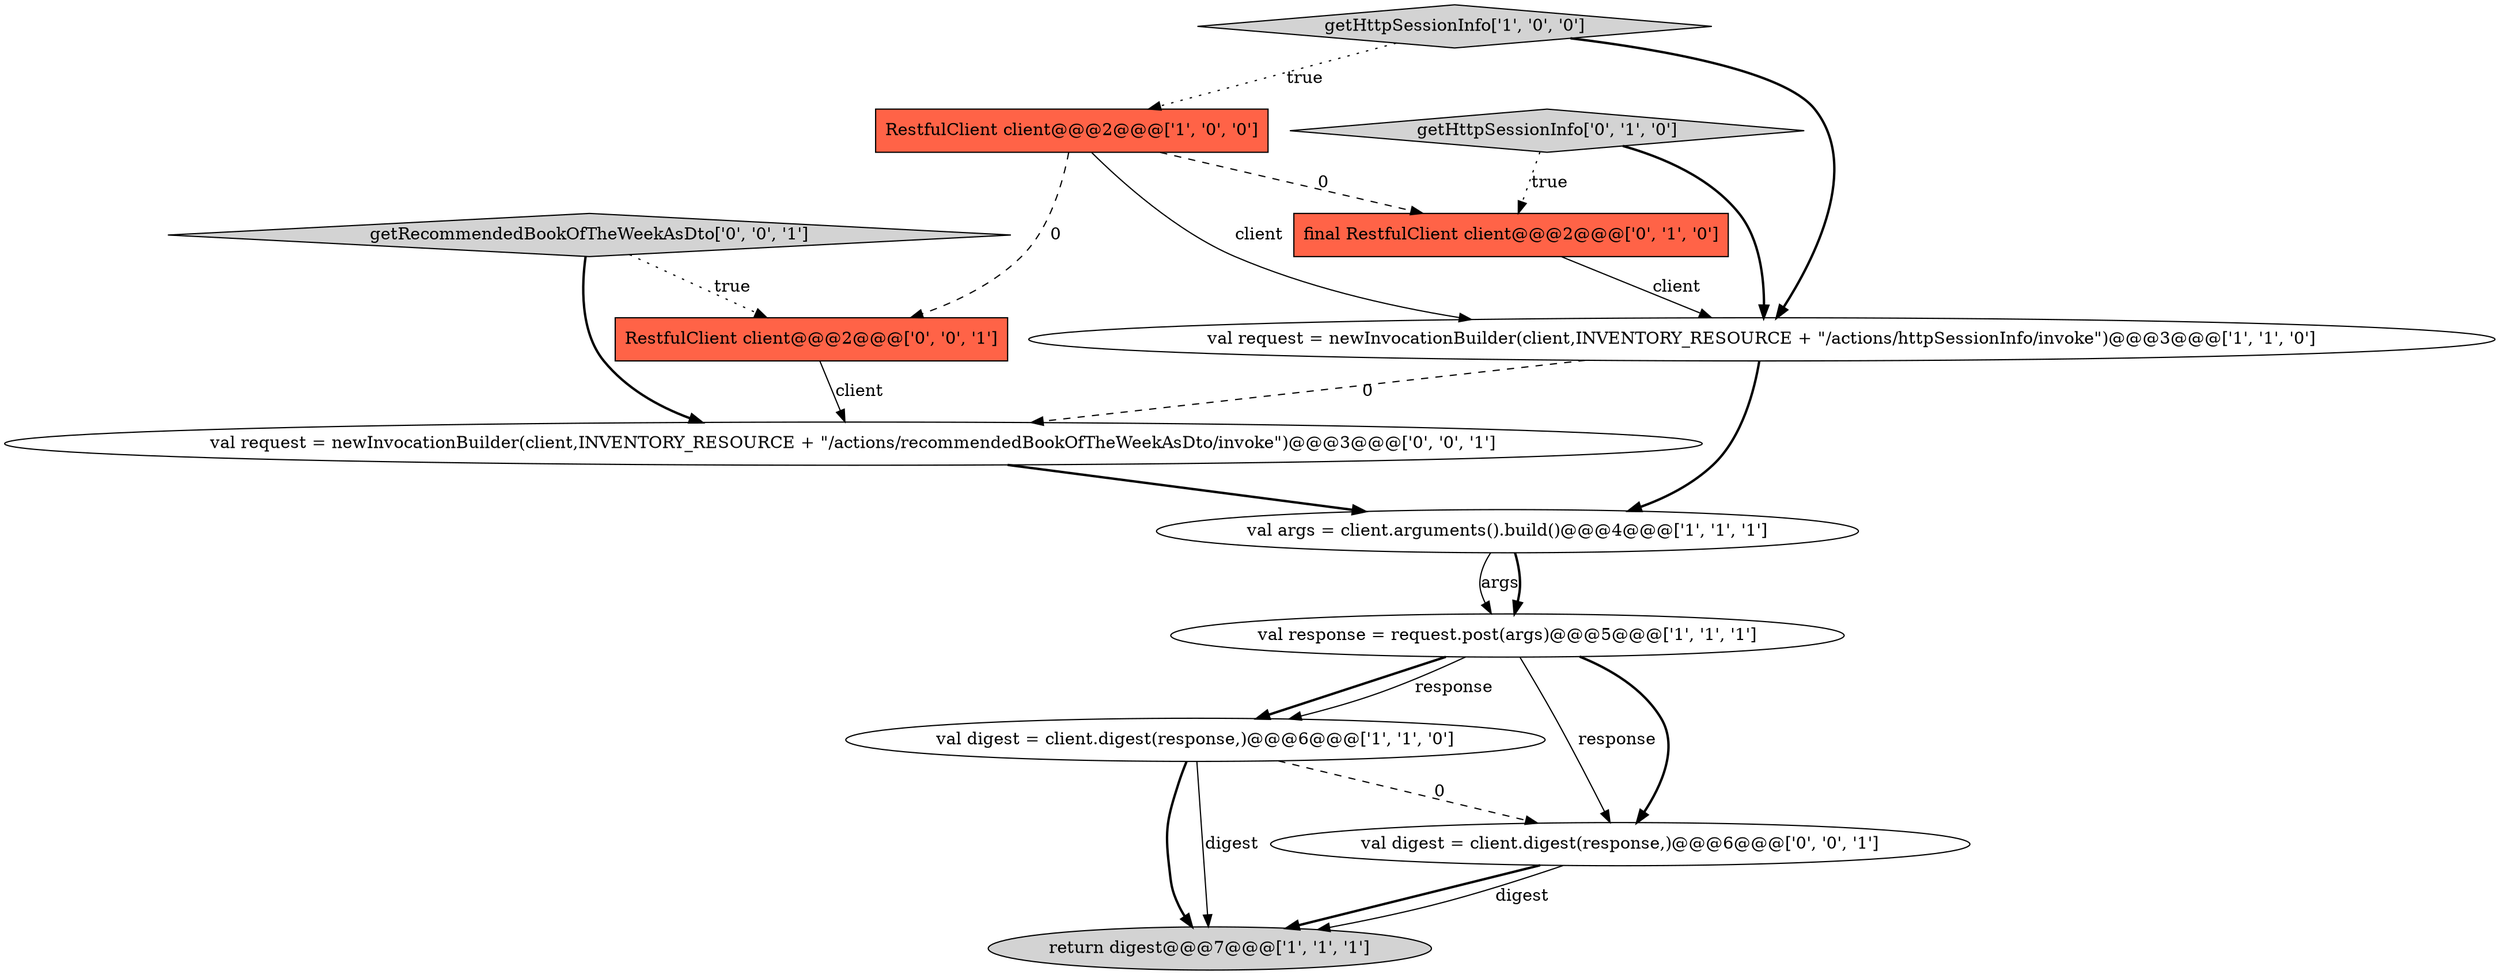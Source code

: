 digraph {
9 [style = filled, label = "val request = newInvocationBuilder(client,INVENTORY_RESOURCE + \"/actions/recommendedBookOfTheWeekAsDto/invoke\")@@@3@@@['0', '0', '1']", fillcolor = white, shape = ellipse image = "AAA0AAABBB3BBB"];
4 [style = filled, label = "val digest = client.digest(response,)@@@6@@@['1', '1', '0']", fillcolor = white, shape = ellipse image = "AAA0AAABBB1BBB"];
7 [style = filled, label = "final RestfulClient client@@@2@@@['0', '1', '0']", fillcolor = tomato, shape = box image = "AAA1AAABBB2BBB"];
5 [style = filled, label = "val response = request.post(args)@@@5@@@['1', '1', '1']", fillcolor = white, shape = ellipse image = "AAA0AAABBB1BBB"];
6 [style = filled, label = "return digest@@@7@@@['1', '1', '1']", fillcolor = lightgray, shape = ellipse image = "AAA0AAABBB1BBB"];
10 [style = filled, label = "getRecommendedBookOfTheWeekAsDto['0', '0', '1']", fillcolor = lightgray, shape = diamond image = "AAA0AAABBB3BBB"];
3 [style = filled, label = "getHttpSessionInfo['1', '0', '0']", fillcolor = lightgray, shape = diamond image = "AAA0AAABBB1BBB"];
0 [style = filled, label = "val request = newInvocationBuilder(client,INVENTORY_RESOURCE + \"/actions/httpSessionInfo/invoke\")@@@3@@@['1', '1', '0']", fillcolor = white, shape = ellipse image = "AAA0AAABBB1BBB"];
2 [style = filled, label = "val args = client.arguments().build()@@@4@@@['1', '1', '1']", fillcolor = white, shape = ellipse image = "AAA0AAABBB1BBB"];
11 [style = filled, label = "RestfulClient client@@@2@@@['0', '0', '1']", fillcolor = tomato, shape = box image = "AAA0AAABBB3BBB"];
1 [style = filled, label = "RestfulClient client@@@2@@@['1', '0', '0']", fillcolor = tomato, shape = box image = "AAA1AAABBB1BBB"];
12 [style = filled, label = "val digest = client.digest(response,)@@@6@@@['0', '0', '1']", fillcolor = white, shape = ellipse image = "AAA0AAABBB3BBB"];
8 [style = filled, label = "getHttpSessionInfo['0', '1', '0']", fillcolor = lightgray, shape = diamond image = "AAA0AAABBB2BBB"];
1->0 [style = solid, label="client"];
4->6 [style = bold, label=""];
4->6 [style = solid, label="digest"];
9->2 [style = bold, label=""];
0->2 [style = bold, label=""];
8->7 [style = dotted, label="true"];
12->6 [style = bold, label=""];
5->12 [style = solid, label="response"];
3->0 [style = bold, label=""];
4->12 [style = dashed, label="0"];
8->0 [style = bold, label=""];
12->6 [style = solid, label="digest"];
2->5 [style = solid, label="args"];
5->12 [style = bold, label=""];
10->11 [style = dotted, label="true"];
11->9 [style = solid, label="client"];
1->11 [style = dashed, label="0"];
5->4 [style = bold, label=""];
5->4 [style = solid, label="response"];
10->9 [style = bold, label=""];
0->9 [style = dashed, label="0"];
1->7 [style = dashed, label="0"];
3->1 [style = dotted, label="true"];
2->5 [style = bold, label=""];
7->0 [style = solid, label="client"];
}
